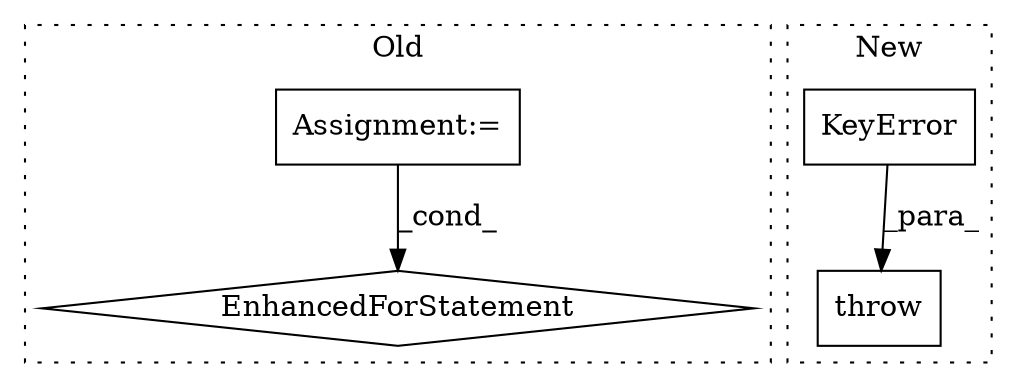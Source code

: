 digraph G {
subgraph cluster0 {
1 [label="EnhancedForStatement" a="70" s="1602,1686" l="53,2" shape="diamond"];
4 [label="Assignment:=" a="7" s="1602,1686" l="53,2" shape="box"];
label = "Old";
style="dotted";
}
subgraph cluster1 {
2 [label="KeyError" a="32" s="1232,1293" l="9,1" shape="box"];
3 [label="throw" a="53" s="1226" l="6" shape="box"];
label = "New";
style="dotted";
}
2 -> 3 [label="_para_"];
4 -> 1 [label="_cond_"];
}